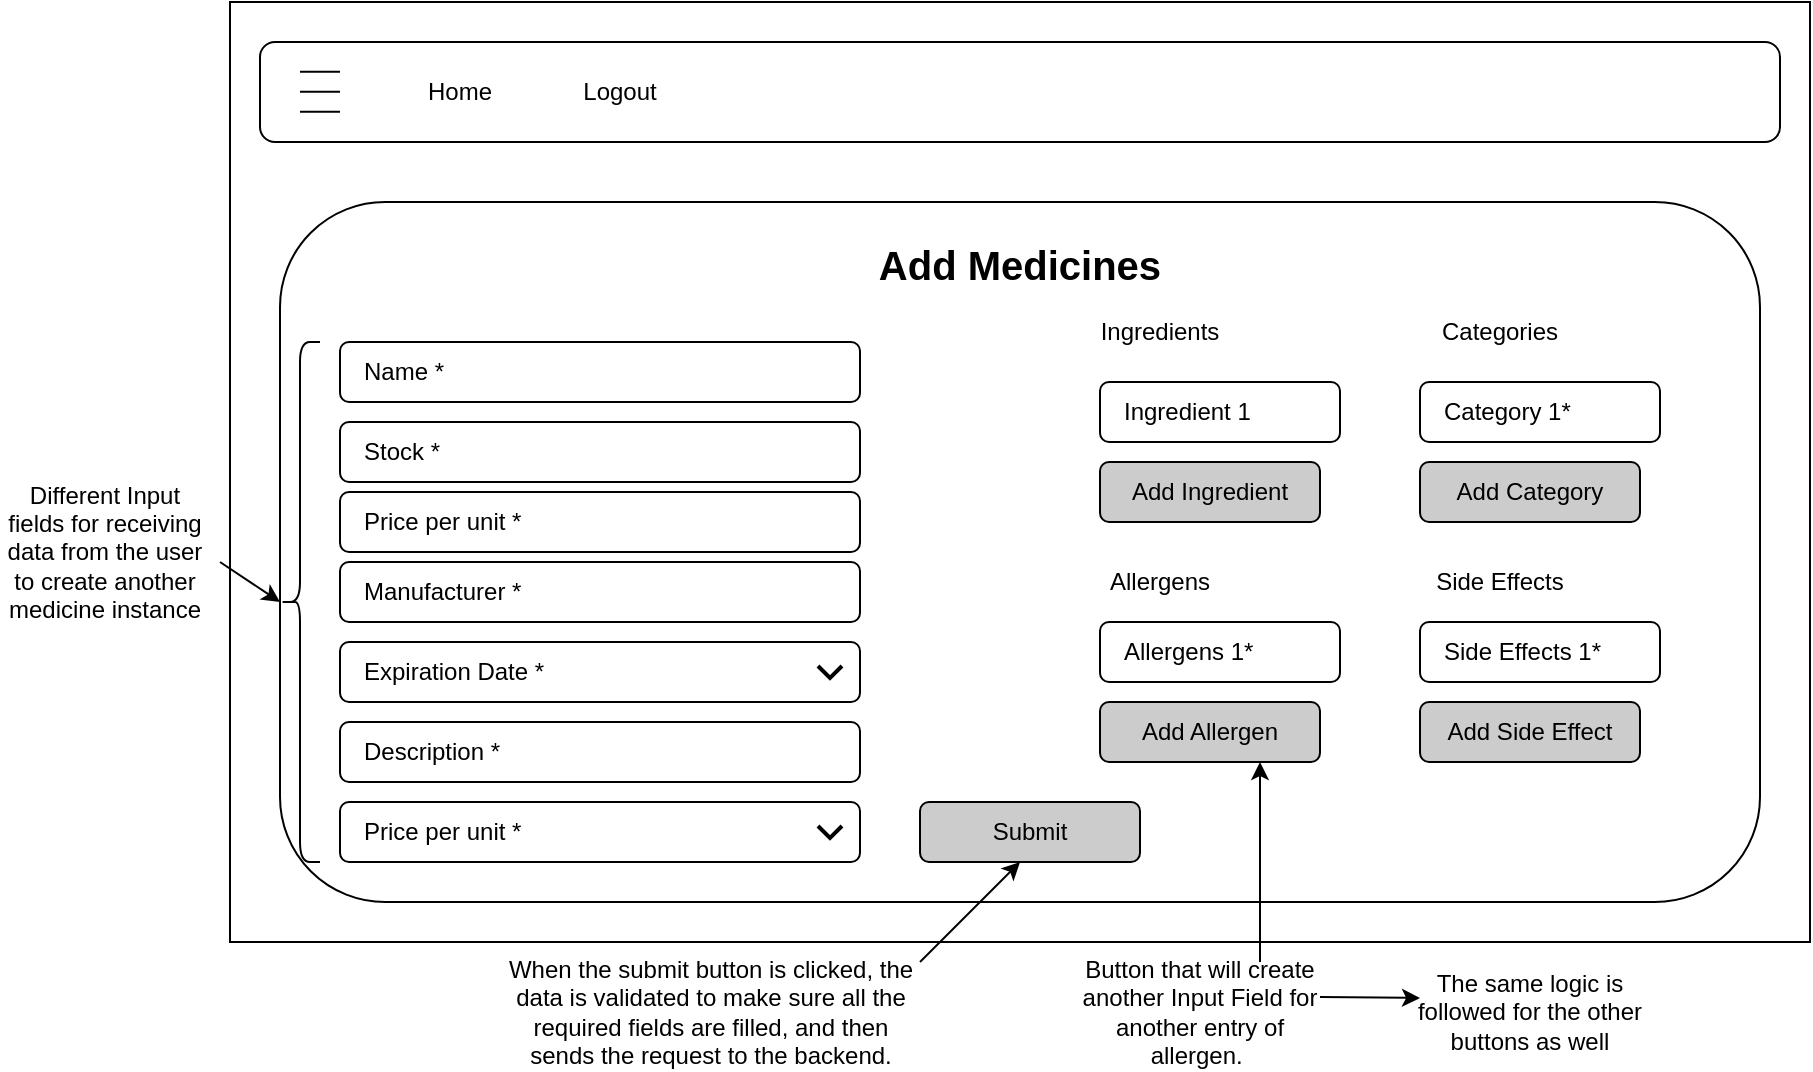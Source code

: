 <mxfile version="25.0.2">
  <diagram name="Page-1" id="ztxLvGnU_Lc2w6j8MkgF">
    <mxGraphModel dx="1050" dy="655" grid="1" gridSize="10" guides="1" tooltips="1" connect="1" arrows="1" fold="1" page="1" pageScale="1" pageWidth="850" pageHeight="1100" math="0" shadow="0">
      <root>
        <mxCell id="0" />
        <mxCell id="1" parent="0" />
        <mxCell id="nry7JoKtRvL3NIZeIg0n-1" value="" style="rounded=0;whiteSpace=wrap;html=1;" vertex="1" parent="1">
          <mxGeometry x="125" y="120" width="790" height="470" as="geometry" />
        </mxCell>
        <mxCell id="nry7JoKtRvL3NIZeIg0n-2" value="" style="rounded=1;whiteSpace=wrap;html=1;" vertex="1" parent="1">
          <mxGeometry x="140" y="140" width="760" height="50" as="geometry" />
        </mxCell>
        <mxCell id="nry7JoKtRvL3NIZeIg0n-3" value="" style="endArrow=none;html=1;rounded=0;" edge="1" parent="1">
          <mxGeometry width="50" height="50" relative="1" as="geometry">
            <mxPoint x="160" y="154.83" as="sourcePoint" />
            <mxPoint x="180" y="154.83" as="targetPoint" />
          </mxGeometry>
        </mxCell>
        <mxCell id="nry7JoKtRvL3NIZeIg0n-4" value="" style="endArrow=none;html=1;rounded=0;" edge="1" parent="1">
          <mxGeometry width="50" height="50" relative="1" as="geometry">
            <mxPoint x="160" y="164.83" as="sourcePoint" />
            <mxPoint x="180" y="164.83" as="targetPoint" />
          </mxGeometry>
        </mxCell>
        <mxCell id="nry7JoKtRvL3NIZeIg0n-5" value="" style="endArrow=none;html=1;rounded=0;" edge="1" parent="1">
          <mxGeometry width="50" height="50" relative="1" as="geometry">
            <mxPoint x="160" y="174.83" as="sourcePoint" />
            <mxPoint x="180" y="174.83" as="targetPoint" />
          </mxGeometry>
        </mxCell>
        <mxCell id="nry7JoKtRvL3NIZeIg0n-6" value="Home" style="text;html=1;align=center;verticalAlign=middle;whiteSpace=wrap;rounded=0;" vertex="1" parent="1">
          <mxGeometry x="210" y="150" width="60" height="30" as="geometry" />
        </mxCell>
        <mxCell id="nry7JoKtRvL3NIZeIg0n-7" value="Logout" style="text;html=1;align=center;verticalAlign=middle;whiteSpace=wrap;rounded=0;" vertex="1" parent="1">
          <mxGeometry x="290" y="150" width="60" height="30" as="geometry" />
        </mxCell>
        <mxCell id="nry7JoKtRvL3NIZeIg0n-8" value="" style="rounded=1;whiteSpace=wrap;html=1;" vertex="1" parent="1">
          <mxGeometry x="150" y="220" width="740" height="350" as="geometry" />
        </mxCell>
        <mxCell id="nry7JoKtRvL3NIZeIg0n-51" value="&lt;h1 style=&quot;margin-top: 0px;&quot;&gt;&lt;font style=&quot;font-size: 20px;&quot;&gt;Add Medicines&lt;/font&gt;&lt;/h1&gt;" style="text;html=1;whiteSpace=wrap;overflow=hidden;rounded=0;align=center;" vertex="1" parent="1">
          <mxGeometry x="430" y="230" width="180" height="40" as="geometry" />
        </mxCell>
        <mxCell id="nry7JoKtRvL3NIZeIg0n-56" value="" style="rounded=1;whiteSpace=wrap;html=1;" vertex="1" parent="1">
          <mxGeometry x="180" y="365" width="260" height="30" as="geometry" />
        </mxCell>
        <mxCell id="nry7JoKtRvL3NIZeIg0n-57" value="Price per unit *" style="text;html=1;align=left;verticalAlign=middle;whiteSpace=wrap;rounded=0;" vertex="1" parent="1">
          <mxGeometry x="190" y="365" width="250" height="30" as="geometry" />
        </mxCell>
        <mxCell id="nry7JoKtRvL3NIZeIg0n-58" value="" style="rounded=1;whiteSpace=wrap;html=1;" vertex="1" parent="1">
          <mxGeometry x="180" y="330" width="260" height="30" as="geometry" />
        </mxCell>
        <mxCell id="nry7JoKtRvL3NIZeIg0n-59" value="Stock *" style="text;html=1;align=left;verticalAlign=middle;whiteSpace=wrap;rounded=0;" vertex="1" parent="1">
          <mxGeometry x="190" y="330" width="250" height="30" as="geometry" />
        </mxCell>
        <mxCell id="nry7JoKtRvL3NIZeIg0n-60" value="" style="rounded=1;whiteSpace=wrap;html=1;" vertex="1" parent="1">
          <mxGeometry x="180" y="290" width="260" height="30" as="geometry" />
        </mxCell>
        <mxCell id="nry7JoKtRvL3NIZeIg0n-61" value="Name *" style="text;html=1;align=left;verticalAlign=middle;whiteSpace=wrap;rounded=0;" vertex="1" parent="1">
          <mxGeometry x="190" y="290" width="250" height="30" as="geometry" />
        </mxCell>
        <mxCell id="nry7JoKtRvL3NIZeIg0n-62" value="" style="rounded=1;whiteSpace=wrap;html=1;" vertex="1" parent="1">
          <mxGeometry x="180" y="400" width="260" height="30" as="geometry" />
        </mxCell>
        <mxCell id="nry7JoKtRvL3NIZeIg0n-63" value="Manufacturer *&lt;span style=&quot;color: rgba(0, 0, 0, 0); font-family: monospace; font-size: 0px; text-wrap: nowrap;&quot;&gt;%3CmxGraphModel%3E%3Croot%3E%3CmxCell%20id%3D%220%22%2F%3E%3CmxCell%20id%3D%221%22%20parent%3D%220%22%2F%3E%3CmxCell%20id%3D%222%22%20value%3D%22%22%20style%3D%22rounded%3D1%3BwhiteSpace%3Dwrap%3Bhtml%3D1%3B%22%20vertex%3D%221%22%20parent%3D%221%22%3E%3CmxGeometry%20x%3D%22180%22%20y%3D%22365%22%20width%3D%22260%22%20height%3D%2230%22%20as%3D%22geometry%22%2F%3E%3C%2FmxCell%3E%3CmxCell%20id%3D%223%22%20value%3D%22Price%20per%20unit%26amp%3Bnbsp%3B%22%20style%3D%22text%3Bhtml%3D1%3Balign%3Dleft%3BverticalAlign%3Dmiddle%3BwhiteSpace%3Dwrap%3Brounded%3D0%3B%22%20vertex%3D%221%22%20parent%3D%221%22%3E%3CmxGeometry%20x%3D%22190%22%20y%3D%22365%22%20width%3D%22250%22%20height%3D%2230%22%20as%3D%22geometry%22%2F%3E%3C%2FmxCell%3E%3C%2Froot%3E%3C%2FmxGraphModel%3E&lt;/span&gt;&lt;span style=&quot;color: rgba(0, 0, 0, 0); font-family: monospace; font-size: 0px; text-wrap: nowrap;&quot;&gt;%3CmxGraphModel%3E%3Croot%3E%3CmxCell%20id%3D%220%22%2F%3E%3CmxCell%20id%3D%221%22%20parent%3D%220%22%2F%3E%3CmxCell%20id%3D%222%22%20value%3D%22%22%20style%3D%22rounded%3D1%3BwhiteSpace%3Dwrap%3Bhtml%3D1%3B%22%20vertex%3D%221%22%20parent%3D%221%22%3E%3CmxGeometry%20x%3D%22180%22%20y%3D%22365%22%20width%3D%22260%22%20height%3D%2230%22%20as%3D%22geometry%22%2F%3E%3C%2FmxCell%3E%3CmxCell%20id%3D%223%22%20value%3D%22Price%20per%20unit%26amp%3Bnbsp%3B%22%20style%3D%22text%3Bhtml%3D1%3Balign%3Dleft%3BverticalAlign%3Dmiddle%3BwhiteSpace%3Dwrap%3Brounded%3D0%3B%22%20vertex%3D%221%22%20parent%3D%221%22%3E%3CmxGeometry%20x%3D%22190%22%20y%3D%22365%22%20width%3D%22250%22%20height%3D%2230%22%20as%3D%22geometry%22%2F%3E%3C%2FmxCell%3E%3C%2Froot%3E%3C%2FmxGraphModel%3E&lt;/span&gt;" style="text;html=1;align=left;verticalAlign=middle;whiteSpace=wrap;rounded=0;" vertex="1" parent="1">
          <mxGeometry x="190" y="400" width="250" height="30" as="geometry" />
        </mxCell>
        <mxCell id="nry7JoKtRvL3NIZeIg0n-64" value="" style="rounded=1;whiteSpace=wrap;html=1;" vertex="1" parent="1">
          <mxGeometry x="180" y="440" width="260" height="30" as="geometry" />
        </mxCell>
        <mxCell id="nry7JoKtRvL3NIZeIg0n-65" value="Expiration Date *" style="text;html=1;align=left;verticalAlign=middle;whiteSpace=wrap;rounded=0;" vertex="1" parent="1">
          <mxGeometry x="190" y="440" width="250" height="30" as="geometry" />
        </mxCell>
        <mxCell id="nry7JoKtRvL3NIZeIg0n-66" value="" style="rounded=1;whiteSpace=wrap;html=1;" vertex="1" parent="1">
          <mxGeometry x="180" y="480" width="260" height="30" as="geometry" />
        </mxCell>
        <mxCell id="nry7JoKtRvL3NIZeIg0n-67" value="Description *" style="text;html=1;align=left;verticalAlign=middle;whiteSpace=wrap;rounded=0;" vertex="1" parent="1">
          <mxGeometry x="190" y="480" width="250" height="30" as="geometry" />
        </mxCell>
        <mxCell id="nry7JoKtRvL3NIZeIg0n-68" value="" style="rounded=1;whiteSpace=wrap;html=1;" vertex="1" parent="1">
          <mxGeometry x="180" y="520" width="260" height="30" as="geometry" />
        </mxCell>
        <mxCell id="nry7JoKtRvL3NIZeIg0n-69" value="Price per unit *" style="text;html=1;align=left;verticalAlign=middle;whiteSpace=wrap;rounded=0;" vertex="1" parent="1">
          <mxGeometry x="190" y="520" width="250" height="30" as="geometry" />
        </mxCell>
        <mxCell id="nry7JoKtRvL3NIZeIg0n-70" value="" style="html=1;verticalLabelPosition=bottom;labelBackgroundColor=#ffffff;verticalAlign=top;shadow=0;dashed=0;strokeWidth=2;shape=mxgraph.ios7.misc.down;strokeColor=#000000;" vertex="1" parent="1">
          <mxGeometry x="419" y="532" width="12" height="6" as="geometry" />
        </mxCell>
        <mxCell id="nry7JoKtRvL3NIZeIg0n-71" value="" style="html=1;verticalLabelPosition=bottom;labelBackgroundColor=#ffffff;verticalAlign=top;shadow=0;dashed=0;strokeWidth=2;shape=mxgraph.ios7.misc.down;strokeColor=#000000;" vertex="1" parent="1">
          <mxGeometry x="419" y="452" width="12" height="6" as="geometry" />
        </mxCell>
        <mxCell id="nry7JoKtRvL3NIZeIg0n-73" value="Ingredients" style="text;html=1;align=center;verticalAlign=middle;whiteSpace=wrap;rounded=0;" vertex="1" parent="1">
          <mxGeometry x="560" y="270" width="60" height="30" as="geometry" />
        </mxCell>
        <mxCell id="nry7JoKtRvL3NIZeIg0n-74" value="Categories" style="text;html=1;align=center;verticalAlign=middle;whiteSpace=wrap;rounded=0;" vertex="1" parent="1">
          <mxGeometry x="730" y="270" width="60" height="30" as="geometry" />
        </mxCell>
        <mxCell id="nry7JoKtRvL3NIZeIg0n-75" value="Allergens" style="text;html=1;align=center;verticalAlign=middle;whiteSpace=wrap;rounded=0;" vertex="1" parent="1">
          <mxGeometry x="560" y="395" width="60" height="30" as="geometry" />
        </mxCell>
        <mxCell id="nry7JoKtRvL3NIZeIg0n-76" value="Side Effects" style="text;html=1;align=center;verticalAlign=middle;whiteSpace=wrap;rounded=0;" vertex="1" parent="1">
          <mxGeometry x="720" y="395" width="80" height="30" as="geometry" />
        </mxCell>
        <mxCell id="nry7JoKtRvL3NIZeIg0n-77" value="" style="rounded=1;whiteSpace=wrap;html=1;" vertex="1" parent="1">
          <mxGeometry x="560" y="310" width="120" height="30" as="geometry" />
        </mxCell>
        <mxCell id="nry7JoKtRvL3NIZeIg0n-78" value="Ingredient 1" style="text;html=1;align=left;verticalAlign=middle;whiteSpace=wrap;rounded=0;" vertex="1" parent="1">
          <mxGeometry x="570" y="310" width="100" height="30" as="geometry" />
        </mxCell>
        <mxCell id="nry7JoKtRvL3NIZeIg0n-89" value="" style="rounded=1;whiteSpace=wrap;html=1;" vertex="1" parent="1">
          <mxGeometry x="720" y="310" width="120" height="30" as="geometry" />
        </mxCell>
        <mxCell id="nry7JoKtRvL3NIZeIg0n-90" value="Category 1*" style="text;html=1;align=left;verticalAlign=middle;whiteSpace=wrap;rounded=0;" vertex="1" parent="1">
          <mxGeometry x="730" y="310" width="100" height="30" as="geometry" />
        </mxCell>
        <mxCell id="nry7JoKtRvL3NIZeIg0n-91" value="" style="rounded=1;whiteSpace=wrap;html=1;" vertex="1" parent="1">
          <mxGeometry x="560" y="430" width="120" height="30" as="geometry" />
        </mxCell>
        <mxCell id="nry7JoKtRvL3NIZeIg0n-92" value="Allergens 1*" style="text;html=1;align=left;verticalAlign=middle;whiteSpace=wrap;rounded=0;" vertex="1" parent="1">
          <mxGeometry x="570" y="430" width="100" height="30" as="geometry" />
        </mxCell>
        <mxCell id="nry7JoKtRvL3NIZeIg0n-95" value="" style="rounded=1;whiteSpace=wrap;html=1;" vertex="1" parent="1">
          <mxGeometry x="720" y="430" width="120" height="30" as="geometry" />
        </mxCell>
        <mxCell id="nry7JoKtRvL3NIZeIg0n-96" value="Side Effects 1*" style="text;html=1;align=left;verticalAlign=middle;whiteSpace=wrap;rounded=0;" vertex="1" parent="1">
          <mxGeometry x="730" y="430" width="100" height="30" as="geometry" />
        </mxCell>
        <mxCell id="nry7JoKtRvL3NIZeIg0n-97" value="Add Ingredient" style="rounded=1;whiteSpace=wrap;html=1;fillColor=#CCCCCC;strokeColor=#000000;" vertex="1" parent="1">
          <mxGeometry x="560" y="350" width="110" height="30" as="geometry" />
        </mxCell>
        <mxCell id="nry7JoKtRvL3NIZeIg0n-98" value="Add Category&lt;span style=&quot;color: rgba(0, 0, 0, 0); font-family: monospace; font-size: 0px; text-align: start; text-wrap: nowrap;&quot;&gt;%3CmxGraphModel%3E%3Croot%3E%3CmxCell%20id%3D%220%22%2F%3E%3CmxCell%20id%3D%221%22%20parent%3D%220%22%2F%3E%3CmxCell%20id%3D%222%22%20value%3D%22Add%20Ingredient%22%20style%3D%22rounded%3D1%3BwhiteSpace%3Dwrap%3Bhtml%3D1%3BfillColor%3D%23CCCCCC%3BstrokeColor%3D%23000000%3B%22%20vertex%3D%221%22%20parent%3D%221%22%3E%3CmxGeometry%20x%3D%22560%22%20y%3D%22350%22%20width%3D%22110%22%20height%3D%2230%22%20as%3D%22geometry%22%2F%3E%3C%2FmxCell%3E%3C%2Froot%3E%3C%2FmxGraphModel%3E&lt;/span&gt;" style="rounded=1;whiteSpace=wrap;html=1;fillColor=#CCCCCC;strokeColor=#000000;" vertex="1" parent="1">
          <mxGeometry x="720" y="350" width="110" height="30" as="geometry" />
        </mxCell>
        <mxCell id="nry7JoKtRvL3NIZeIg0n-99" value="Add Allergen" style="rounded=1;whiteSpace=wrap;html=1;fillColor=#CCCCCC;strokeColor=#000000;" vertex="1" parent="1">
          <mxGeometry x="560" y="470" width="110" height="30" as="geometry" />
        </mxCell>
        <mxCell id="nry7JoKtRvL3NIZeIg0n-100" value="Add Side Effect" style="rounded=1;whiteSpace=wrap;html=1;fillColor=#CCCCCC;strokeColor=#000000;" vertex="1" parent="1">
          <mxGeometry x="720" y="470" width="110" height="30" as="geometry" />
        </mxCell>
        <mxCell id="nry7JoKtRvL3NIZeIg0n-101" value="Submit" style="rounded=1;whiteSpace=wrap;html=1;fillColor=#CCCCCC;strokeColor=#000000;" vertex="1" parent="1">
          <mxGeometry x="470" y="520" width="110" height="30" as="geometry" />
        </mxCell>
        <mxCell id="nry7JoKtRvL3NIZeIg0n-102" value="" style="shape=curlyBracket;whiteSpace=wrap;html=1;rounded=1;labelPosition=left;verticalLabelPosition=middle;align=right;verticalAlign=middle;" vertex="1" parent="1">
          <mxGeometry x="150" y="290" width="20" height="260" as="geometry" />
        </mxCell>
        <mxCell id="nry7JoKtRvL3NIZeIg0n-103" value="" style="endArrow=classic;html=1;rounded=0;" edge="1" parent="1">
          <mxGeometry width="50" height="50" relative="1" as="geometry">
            <mxPoint x="120" y="400" as="sourcePoint" />
            <mxPoint x="150" y="420" as="targetPoint" />
          </mxGeometry>
        </mxCell>
        <mxCell id="nry7JoKtRvL3NIZeIg0n-104" value="Different Input fields for receiving data from the user to create another medicine instance" style="text;html=1;align=center;verticalAlign=middle;whiteSpace=wrap;rounded=0;" vertex="1" parent="1">
          <mxGeometry x="10" y="380" width="105" height="30" as="geometry" />
        </mxCell>
        <mxCell id="nry7JoKtRvL3NIZeIg0n-105" value="" style="endArrow=classic;html=1;rounded=0;" edge="1" parent="1">
          <mxGeometry width="50" height="50" relative="1" as="geometry">
            <mxPoint x="640" y="600" as="sourcePoint" />
            <mxPoint x="640" y="500" as="targetPoint" />
          </mxGeometry>
        </mxCell>
        <mxCell id="nry7JoKtRvL3NIZeIg0n-106" value="Button that will create another Input Field for another entry of allergen.&amp;nbsp;" style="text;html=1;align=center;verticalAlign=middle;whiteSpace=wrap;rounded=0;" vertex="1" parent="1">
          <mxGeometry x="550" y="610" width="120" height="30" as="geometry" />
        </mxCell>
        <mxCell id="nry7JoKtRvL3NIZeIg0n-107" value="" style="endArrow=classic;html=1;rounded=0;exitX=1;exitY=0.25;exitDx=0;exitDy=0;" edge="1" parent="1" source="nry7JoKtRvL3NIZeIg0n-106">
          <mxGeometry width="50" height="50" relative="1" as="geometry">
            <mxPoint x="710" y="650" as="sourcePoint" />
            <mxPoint x="720" y="618" as="targetPoint" />
          </mxGeometry>
        </mxCell>
        <mxCell id="nry7JoKtRvL3NIZeIg0n-108" value="The same logic is followed for the other buttons as well" style="text;html=1;align=center;verticalAlign=middle;whiteSpace=wrap;rounded=0;" vertex="1" parent="1">
          <mxGeometry x="715" y="610" width="120" height="30" as="geometry" />
        </mxCell>
        <mxCell id="nry7JoKtRvL3NIZeIg0n-110" value="" style="endArrow=classic;html=1;rounded=0;" edge="1" parent="1">
          <mxGeometry width="50" height="50" relative="1" as="geometry">
            <mxPoint x="470" y="600" as="sourcePoint" />
            <mxPoint x="520" y="550" as="targetPoint" />
          </mxGeometry>
        </mxCell>
        <mxCell id="nry7JoKtRvL3NIZeIg0n-111" value="When the submit button is clicked, the data is validated to make sure all the required fields are filled, and then sends the request to the backend." style="text;html=1;align=center;verticalAlign=middle;whiteSpace=wrap;rounded=0;" vertex="1" parent="1">
          <mxGeometry x="261" y="610" width="209" height="30" as="geometry" />
        </mxCell>
      </root>
    </mxGraphModel>
  </diagram>
</mxfile>
